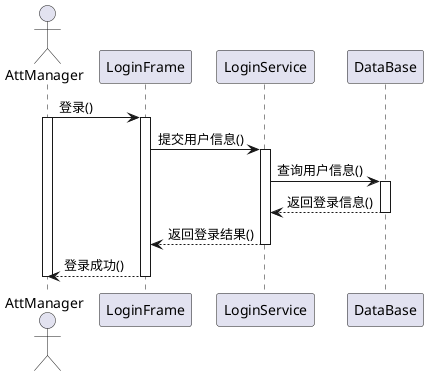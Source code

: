 @startuml
actor AttManager
AttManager -> LoginFrame: 登录()
activate AttManager
activate LoginFrame
LoginFrame -> LoginService: 提交用户信息()
activate LoginService
LoginService -> DataBase: 查询用户信息()
activate DataBase
LoginService<--DataBase:返回登录信息()
deactivate DataBase
LoginFrame<--LoginService:返回登录结果()
deactivate LoginService
AttManager <--LoginFrame:登录成功()
deactivate LoginFrame
deactivate AttManager
@enduml